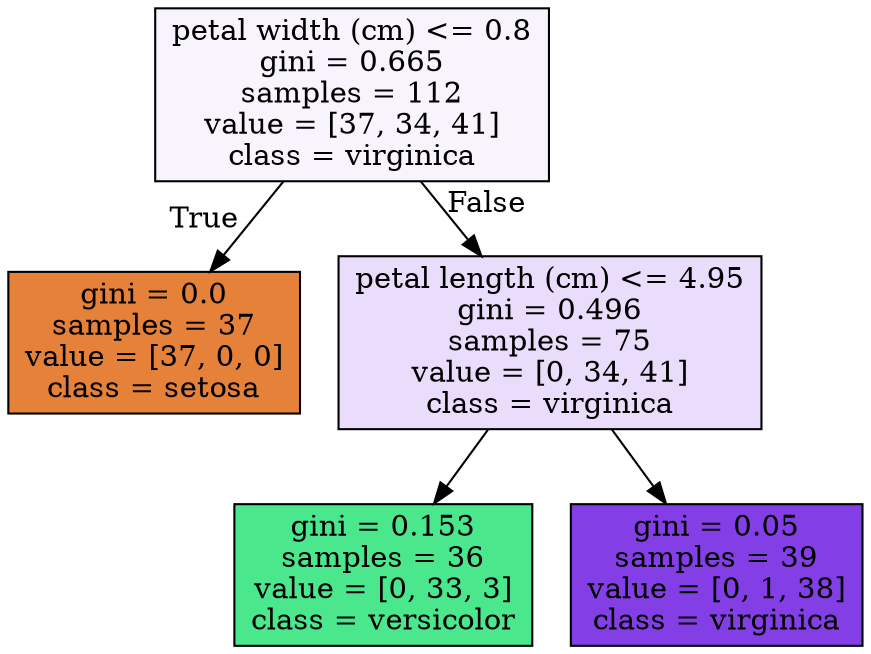 digraph Tree {
node [shape=box, style="filled", color="black"] ;
0 [label="petal width (cm) <= 0.8\ngini = 0.665\nsamples = 112\nvalue = [37, 34, 41]\nclass = virginica", fillcolor="#f8f4fe"] ;
1 [label="gini = 0.0\nsamples = 37\nvalue = [37, 0, 0]\nclass = setosa", fillcolor="#e58139"] ;
0 -> 1 [labeldistance=2.5, labelangle=45, headlabel="True"] ;
2 [label="petal length (cm) <= 4.95\ngini = 0.496\nsamples = 75\nvalue = [0, 34, 41]\nclass = virginica", fillcolor="#e9ddfb"] ;
0 -> 2 [labeldistance=2.5, labelangle=-45, headlabel="False"] ;
3 [label="gini = 0.153\nsamples = 36\nvalue = [0, 33, 3]\nclass = versicolor", fillcolor="#4be78c"] ;
2 -> 3 ;
4 [label="gini = 0.05\nsamples = 39\nvalue = [0, 1, 38]\nclass = virginica", fillcolor="#843ee6"] ;
2 -> 4 ;
}